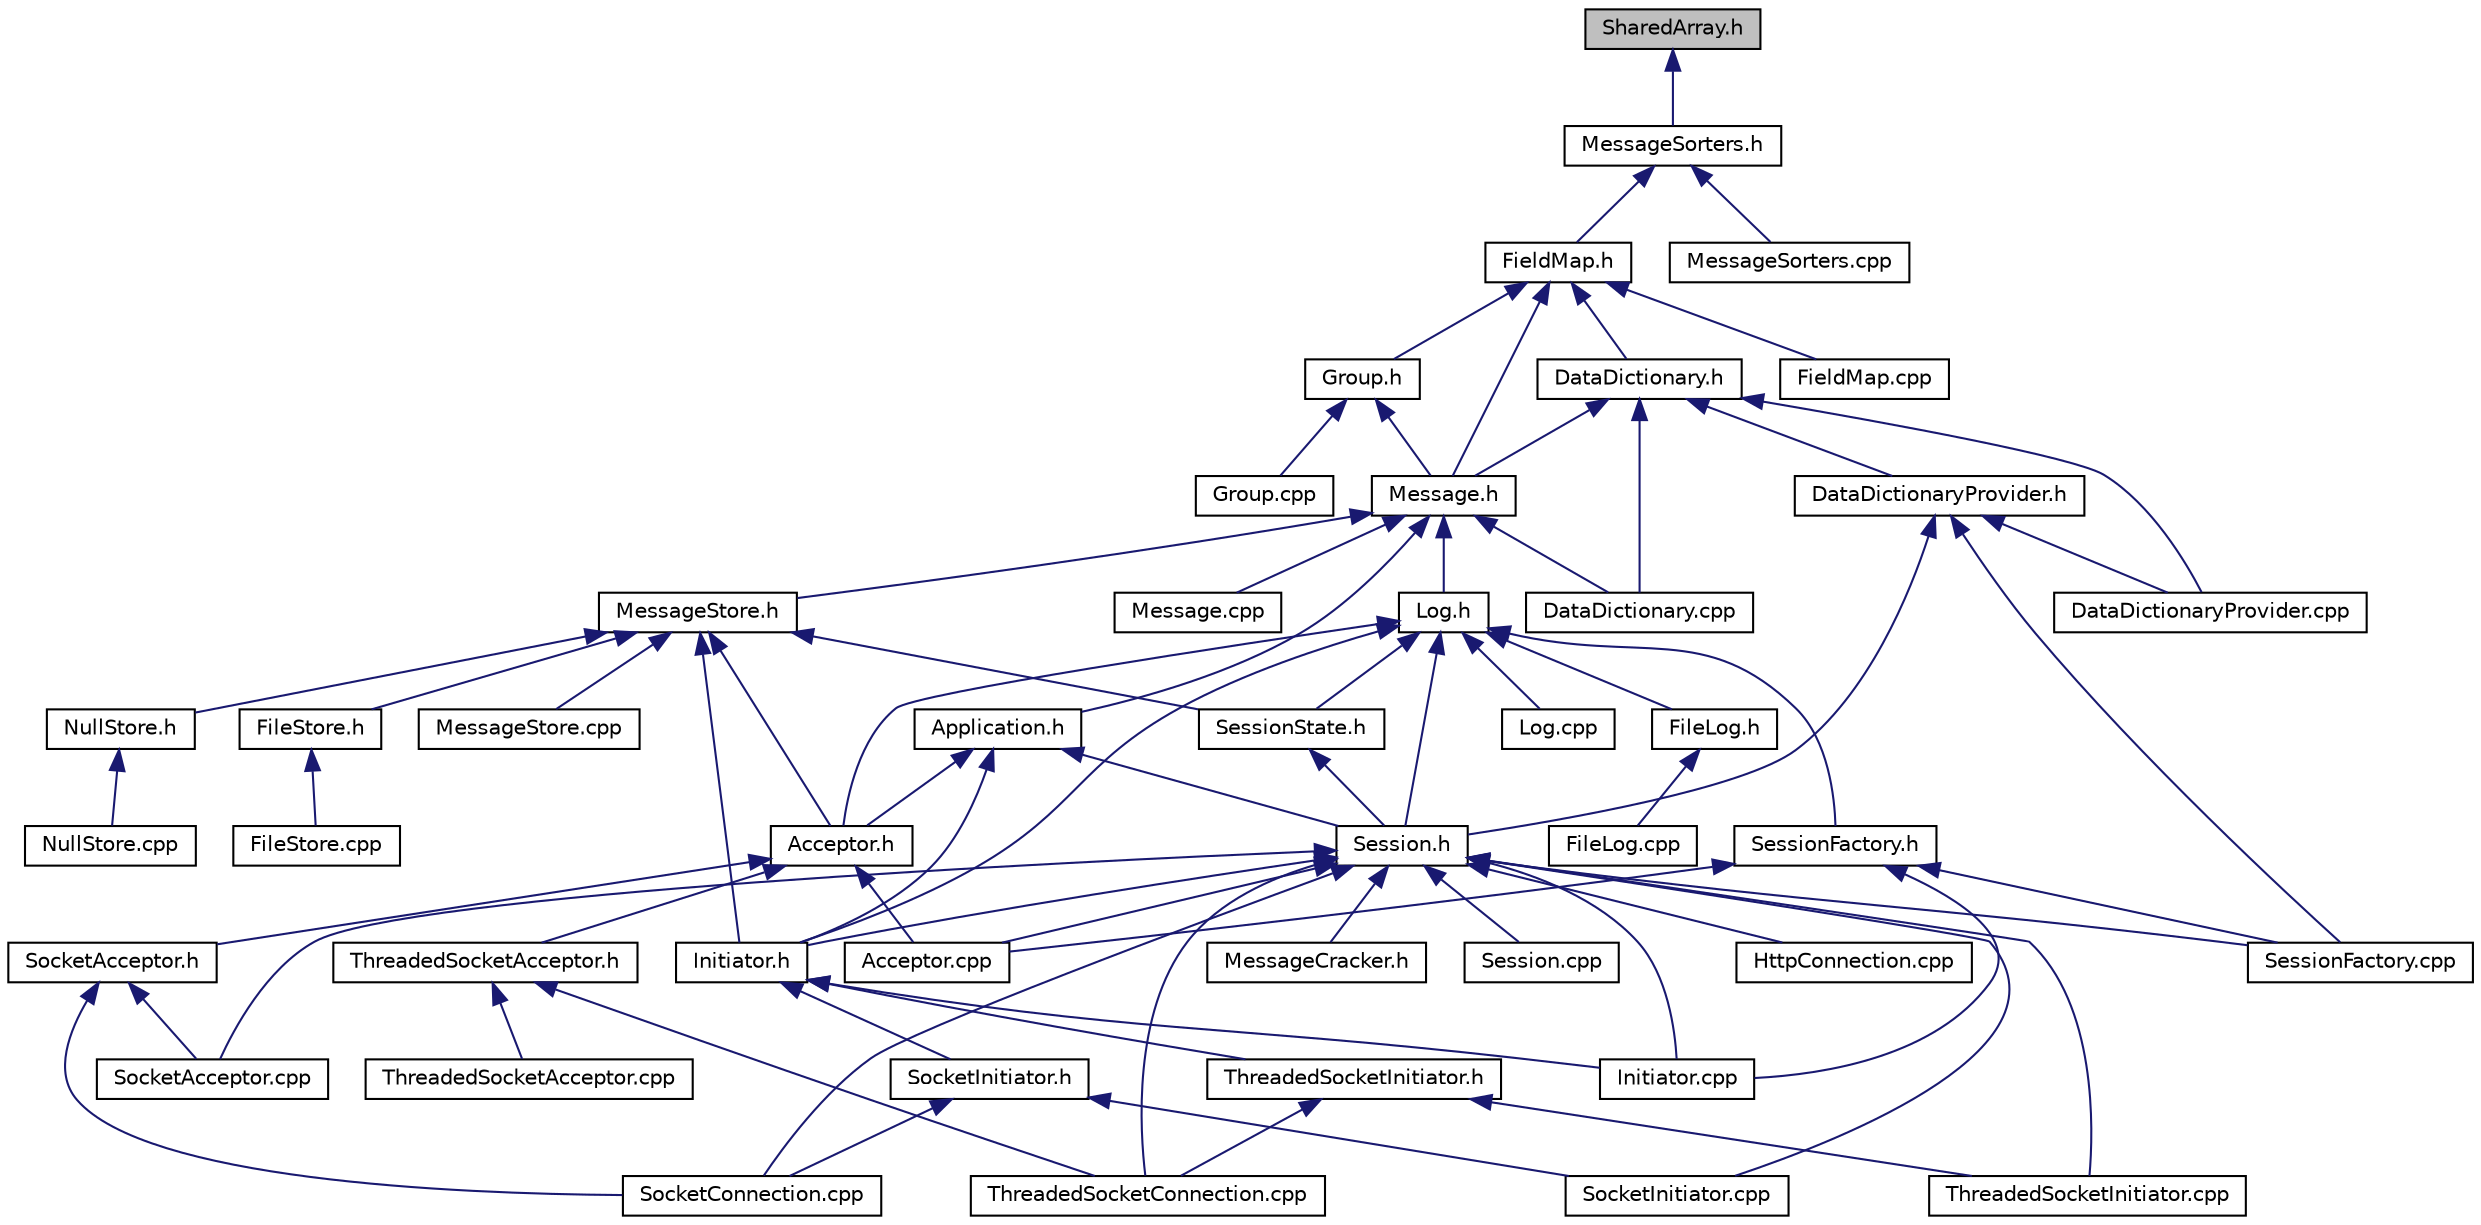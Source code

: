 digraph "SharedArray.h"
{
  edge [fontname="Helvetica",fontsize="10",labelfontname="Helvetica",labelfontsize="10"];
  node [fontname="Helvetica",fontsize="10",shape=record];
  Node28 [label="SharedArray.h",height=0.2,width=0.4,color="black", fillcolor="grey75", style="filled", fontcolor="black"];
  Node28 -> Node29 [dir="back",color="midnightblue",fontsize="10",style="solid",fontname="Helvetica"];
  Node29 [label="MessageSorters.h",height=0.2,width=0.4,color="black", fillcolor="white", style="filled",URL="$_message_sorters_8h.html"];
  Node29 -> Node30 [dir="back",color="midnightblue",fontsize="10",style="solid",fontname="Helvetica"];
  Node30 [label="FieldMap.h",height=0.2,width=0.4,color="black", fillcolor="white", style="filled",URL="$_field_map_8h.html"];
  Node30 -> Node31 [dir="back",color="midnightblue",fontsize="10",style="solid",fontname="Helvetica"];
  Node31 [label="Message.h",height=0.2,width=0.4,color="black", fillcolor="white", style="filled",URL="$_message_8h.html"];
  Node31 -> Node32 [dir="back",color="midnightblue",fontsize="10",style="solid",fontname="Helvetica"];
  Node32 [label="Application.h",height=0.2,width=0.4,color="black", fillcolor="white", style="filled",URL="$_application_8h.html"];
  Node32 -> Node33 [dir="back",color="midnightblue",fontsize="10",style="solid",fontname="Helvetica"];
  Node33 [label="Acceptor.h",height=0.2,width=0.4,color="black", fillcolor="white", style="filled",URL="$_acceptor_8h.html"];
  Node33 -> Node34 [dir="back",color="midnightblue",fontsize="10",style="solid",fontname="Helvetica"];
  Node34 [label="Acceptor.cpp",height=0.2,width=0.4,color="black", fillcolor="white", style="filled",URL="$_acceptor_8cpp.html"];
  Node33 -> Node35 [dir="back",color="midnightblue",fontsize="10",style="solid",fontname="Helvetica"];
  Node35 [label="SocketAcceptor.h",height=0.2,width=0.4,color="black", fillcolor="white", style="filled",URL="$_socket_acceptor_8h.html"];
  Node35 -> Node36 [dir="back",color="midnightblue",fontsize="10",style="solid",fontname="Helvetica"];
  Node36 [label="SocketAcceptor.cpp",height=0.2,width=0.4,color="black", fillcolor="white", style="filled",URL="$_socket_acceptor_8cpp.html"];
  Node35 -> Node37 [dir="back",color="midnightblue",fontsize="10",style="solid",fontname="Helvetica"];
  Node37 [label="SocketConnection.cpp",height=0.2,width=0.4,color="black", fillcolor="white", style="filled",URL="$_socket_connection_8cpp.html"];
  Node33 -> Node38 [dir="back",color="midnightblue",fontsize="10",style="solid",fontname="Helvetica"];
  Node38 [label="ThreadedSocketAcceptor.h",height=0.2,width=0.4,color="black", fillcolor="white", style="filled",URL="$_threaded_socket_acceptor_8h.html"];
  Node38 -> Node39 [dir="back",color="midnightblue",fontsize="10",style="solid",fontname="Helvetica"];
  Node39 [label="ThreadedSocketAcceptor.cpp",height=0.2,width=0.4,color="black", fillcolor="white", style="filled",URL="$_threaded_socket_acceptor_8cpp.html"];
  Node38 -> Node40 [dir="back",color="midnightblue",fontsize="10",style="solid",fontname="Helvetica"];
  Node40 [label="ThreadedSocketConnection.cpp",height=0.2,width=0.4,color="black", fillcolor="white", style="filled",URL="$_threaded_socket_connection_8cpp.html"];
  Node32 -> Node41 [dir="back",color="midnightblue",fontsize="10",style="solid",fontname="Helvetica"];
  Node41 [label="Session.h",height=0.2,width=0.4,color="black", fillcolor="white", style="filled",URL="$_session_8h.html"];
  Node41 -> Node34 [dir="back",color="midnightblue",fontsize="10",style="solid",fontname="Helvetica"];
  Node41 -> Node42 [dir="back",color="midnightblue",fontsize="10",style="solid",fontname="Helvetica"];
  Node42 [label="HttpConnection.cpp",height=0.2,width=0.4,color="black", fillcolor="white", style="filled",URL="$_http_connection_8cpp.html"];
  Node41 -> Node43 [dir="back",color="midnightblue",fontsize="10",style="solid",fontname="Helvetica"];
  Node43 [label="Initiator.h",height=0.2,width=0.4,color="black", fillcolor="white", style="filled",URL="$_initiator_8h.html"];
  Node43 -> Node44 [dir="back",color="midnightblue",fontsize="10",style="solid",fontname="Helvetica"];
  Node44 [label="Initiator.cpp",height=0.2,width=0.4,color="black", fillcolor="white", style="filled",URL="$_initiator_8cpp.html"];
  Node43 -> Node45 [dir="back",color="midnightblue",fontsize="10",style="solid",fontname="Helvetica"];
  Node45 [label="SocketInitiator.h",height=0.2,width=0.4,color="black", fillcolor="white", style="filled",URL="$_socket_initiator_8h.html"];
  Node45 -> Node37 [dir="back",color="midnightblue",fontsize="10",style="solid",fontname="Helvetica"];
  Node45 -> Node46 [dir="back",color="midnightblue",fontsize="10",style="solid",fontname="Helvetica"];
  Node46 [label="SocketInitiator.cpp",height=0.2,width=0.4,color="black", fillcolor="white", style="filled",URL="$_socket_initiator_8cpp.html"];
  Node43 -> Node47 [dir="back",color="midnightblue",fontsize="10",style="solid",fontname="Helvetica"];
  Node47 [label="ThreadedSocketInitiator.h",height=0.2,width=0.4,color="black", fillcolor="white", style="filled",URL="$_threaded_socket_initiator_8h.html"];
  Node47 -> Node40 [dir="back",color="midnightblue",fontsize="10",style="solid",fontname="Helvetica"];
  Node47 -> Node48 [dir="back",color="midnightblue",fontsize="10",style="solid",fontname="Helvetica"];
  Node48 [label="ThreadedSocketInitiator.cpp",height=0.2,width=0.4,color="black", fillcolor="white", style="filled",URL="$_threaded_socket_initiator_8cpp.html"];
  Node41 -> Node44 [dir="back",color="midnightblue",fontsize="10",style="solid",fontname="Helvetica"];
  Node41 -> Node49 [dir="back",color="midnightblue",fontsize="10",style="solid",fontname="Helvetica"];
  Node49 [label="MessageCracker.h",height=0.2,width=0.4,color="black", fillcolor="white", style="filled",URL="$_message_cracker_8h.html"];
  Node41 -> Node50 [dir="back",color="midnightblue",fontsize="10",style="solid",fontname="Helvetica"];
  Node50 [label="Session.cpp",height=0.2,width=0.4,color="black", fillcolor="white", style="filled",URL="$_session_8cpp.html"];
  Node41 -> Node51 [dir="back",color="midnightblue",fontsize="10",style="solid",fontname="Helvetica"];
  Node51 [label="SessionFactory.cpp",height=0.2,width=0.4,color="black", fillcolor="white", style="filled",URL="$_session_factory_8cpp.html"];
  Node41 -> Node36 [dir="back",color="midnightblue",fontsize="10",style="solid",fontname="Helvetica"];
  Node41 -> Node37 [dir="back",color="midnightblue",fontsize="10",style="solid",fontname="Helvetica"];
  Node41 -> Node46 [dir="back",color="midnightblue",fontsize="10",style="solid",fontname="Helvetica"];
  Node41 -> Node40 [dir="back",color="midnightblue",fontsize="10",style="solid",fontname="Helvetica"];
  Node41 -> Node48 [dir="back",color="midnightblue",fontsize="10",style="solid",fontname="Helvetica"];
  Node32 -> Node43 [dir="back",color="midnightblue",fontsize="10",style="solid",fontname="Helvetica"];
  Node31 -> Node52 [dir="back",color="midnightblue",fontsize="10",style="solid",fontname="Helvetica"];
  Node52 [label="MessageStore.h",height=0.2,width=0.4,color="black", fillcolor="white", style="filled",URL="$_message_store_8h.html"];
  Node52 -> Node33 [dir="back",color="midnightblue",fontsize="10",style="solid",fontname="Helvetica"];
  Node52 -> Node53 [dir="back",color="midnightblue",fontsize="10",style="solid",fontname="Helvetica"];
  Node53 [label="SessionState.h",height=0.2,width=0.4,color="black", fillcolor="white", style="filled",URL="$_session_state_8h.html"];
  Node53 -> Node41 [dir="back",color="midnightblue",fontsize="10",style="solid",fontname="Helvetica"];
  Node52 -> Node54 [dir="back",color="midnightblue",fontsize="10",style="solid",fontname="Helvetica"];
  Node54 [label="FileStore.h",height=0.2,width=0.4,color="black", fillcolor="white", style="filled",URL="$_file_store_8h.html"];
  Node54 -> Node55 [dir="back",color="midnightblue",fontsize="10",style="solid",fontname="Helvetica"];
  Node55 [label="FileStore.cpp",height=0.2,width=0.4,color="black", fillcolor="white", style="filled",URL="$_file_store_8cpp.html"];
  Node52 -> Node43 [dir="back",color="midnightblue",fontsize="10",style="solid",fontname="Helvetica"];
  Node52 -> Node56 [dir="back",color="midnightblue",fontsize="10",style="solid",fontname="Helvetica"];
  Node56 [label="MessageStore.cpp",height=0.2,width=0.4,color="black", fillcolor="white", style="filled",URL="$_message_store_8cpp.html"];
  Node52 -> Node57 [dir="back",color="midnightblue",fontsize="10",style="solid",fontname="Helvetica"];
  Node57 [label="NullStore.h",height=0.2,width=0.4,color="black", fillcolor="white", style="filled",URL="$_null_store_8h.html"];
  Node57 -> Node58 [dir="back",color="midnightblue",fontsize="10",style="solid",fontname="Helvetica"];
  Node58 [label="NullStore.cpp",height=0.2,width=0.4,color="black", fillcolor="white", style="filled",URL="$_null_store_8cpp.html"];
  Node31 -> Node59 [dir="back",color="midnightblue",fontsize="10",style="solid",fontname="Helvetica"];
  Node59 [label="Log.h",height=0.2,width=0.4,color="black", fillcolor="white", style="filled",URL="$_log_8h.html"];
  Node59 -> Node33 [dir="back",color="midnightblue",fontsize="10",style="solid",fontname="Helvetica"];
  Node59 -> Node53 [dir="back",color="midnightblue",fontsize="10",style="solid",fontname="Helvetica"];
  Node59 -> Node41 [dir="back",color="midnightblue",fontsize="10",style="solid",fontname="Helvetica"];
  Node59 -> Node60 [dir="back",color="midnightblue",fontsize="10",style="solid",fontname="Helvetica"];
  Node60 [label="SessionFactory.h",height=0.2,width=0.4,color="black", fillcolor="white", style="filled",URL="$_session_factory_8h.html"];
  Node60 -> Node34 [dir="back",color="midnightblue",fontsize="10",style="solid",fontname="Helvetica"];
  Node60 -> Node44 [dir="back",color="midnightblue",fontsize="10",style="solid",fontname="Helvetica"];
  Node60 -> Node51 [dir="back",color="midnightblue",fontsize="10",style="solid",fontname="Helvetica"];
  Node59 -> Node61 [dir="back",color="midnightblue",fontsize="10",style="solid",fontname="Helvetica"];
  Node61 [label="FileLog.h",height=0.2,width=0.4,color="black", fillcolor="white", style="filled",URL="$_file_log_8h.html"];
  Node61 -> Node62 [dir="back",color="midnightblue",fontsize="10",style="solid",fontname="Helvetica"];
  Node62 [label="FileLog.cpp",height=0.2,width=0.4,color="black", fillcolor="white", style="filled",URL="$_file_log_8cpp.html"];
  Node59 -> Node43 [dir="back",color="midnightblue",fontsize="10",style="solid",fontname="Helvetica"];
  Node59 -> Node63 [dir="back",color="midnightblue",fontsize="10",style="solid",fontname="Helvetica"];
  Node63 [label="Log.cpp",height=0.2,width=0.4,color="black", fillcolor="white", style="filled",URL="$_log_8cpp.html"];
  Node31 -> Node64 [dir="back",color="midnightblue",fontsize="10",style="solid",fontname="Helvetica"];
  Node64 [label="DataDictionary.cpp",height=0.2,width=0.4,color="black", fillcolor="white", style="filled",URL="$_data_dictionary_8cpp.html"];
  Node31 -> Node65 [dir="back",color="midnightblue",fontsize="10",style="solid",fontname="Helvetica"];
  Node65 [label="Message.cpp",height=0.2,width=0.4,color="black", fillcolor="white", style="filled",URL="$_message_8cpp.html"];
  Node30 -> Node66 [dir="back",color="midnightblue",fontsize="10",style="solid",fontname="Helvetica"];
  Node66 [label="Group.h",height=0.2,width=0.4,color="black", fillcolor="white", style="filled",URL="$_group_8h.html"];
  Node66 -> Node31 [dir="back",color="midnightblue",fontsize="10",style="solid",fontname="Helvetica"];
  Node66 -> Node67 [dir="back",color="midnightblue",fontsize="10",style="solid",fontname="Helvetica"];
  Node67 [label="Group.cpp",height=0.2,width=0.4,color="black", fillcolor="white", style="filled",URL="$_group_8cpp.html"];
  Node30 -> Node68 [dir="back",color="midnightblue",fontsize="10",style="solid",fontname="Helvetica"];
  Node68 [label="DataDictionary.h",height=0.2,width=0.4,color="black", fillcolor="white", style="filled",URL="$_data_dictionary_8h.html"];
  Node68 -> Node31 [dir="back",color="midnightblue",fontsize="10",style="solid",fontname="Helvetica"];
  Node68 -> Node69 [dir="back",color="midnightblue",fontsize="10",style="solid",fontname="Helvetica"];
  Node69 [label="DataDictionaryProvider.h",height=0.2,width=0.4,color="black", fillcolor="white", style="filled",URL="$_data_dictionary_provider_8h.html"];
  Node69 -> Node41 [dir="back",color="midnightblue",fontsize="10",style="solid",fontname="Helvetica"];
  Node69 -> Node70 [dir="back",color="midnightblue",fontsize="10",style="solid",fontname="Helvetica"];
  Node70 [label="DataDictionaryProvider.cpp",height=0.2,width=0.4,color="black", fillcolor="white", style="filled",URL="$_data_dictionary_provider_8cpp.html"];
  Node69 -> Node51 [dir="back",color="midnightblue",fontsize="10",style="solid",fontname="Helvetica"];
  Node68 -> Node64 [dir="back",color="midnightblue",fontsize="10",style="solid",fontname="Helvetica"];
  Node68 -> Node70 [dir="back",color="midnightblue",fontsize="10",style="solid",fontname="Helvetica"];
  Node30 -> Node71 [dir="back",color="midnightblue",fontsize="10",style="solid",fontname="Helvetica"];
  Node71 [label="FieldMap.cpp",height=0.2,width=0.4,color="black", fillcolor="white", style="filled",URL="$_field_map_8cpp.html"];
  Node29 -> Node72 [dir="back",color="midnightblue",fontsize="10",style="solid",fontname="Helvetica"];
  Node72 [label="MessageSorters.cpp",height=0.2,width=0.4,color="black", fillcolor="white", style="filled",URL="$_message_sorters_8cpp.html"];
}
